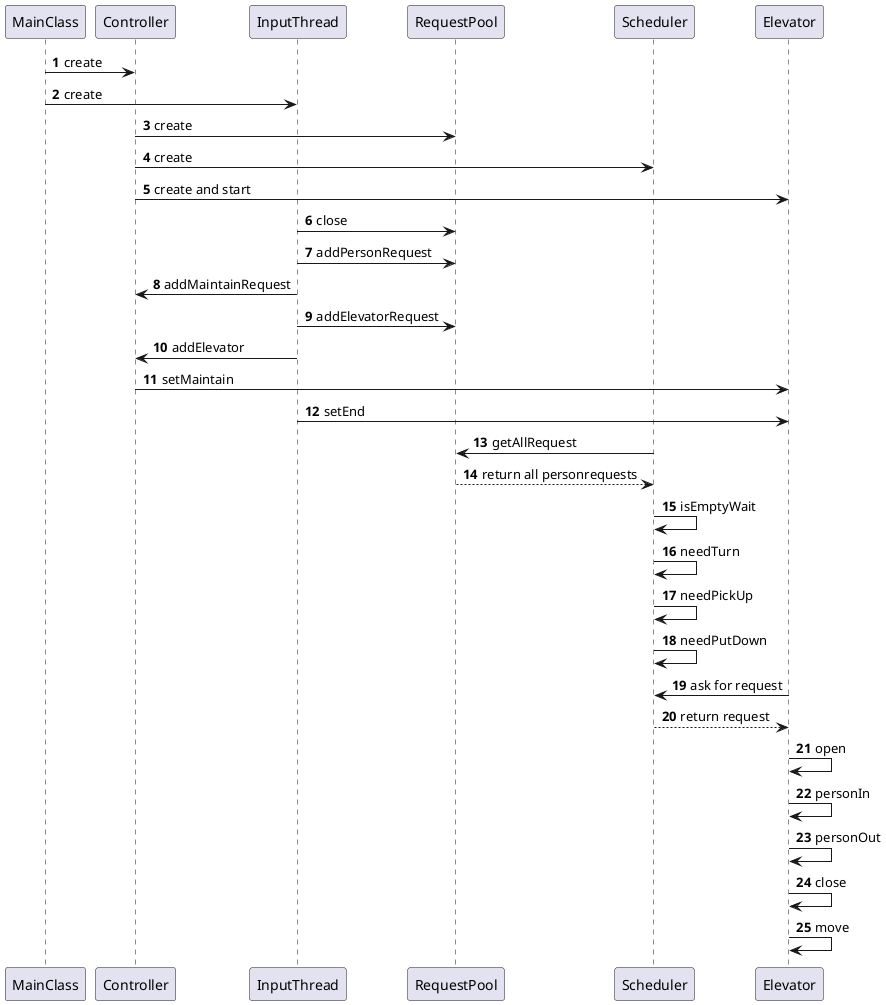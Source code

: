 @startuml
'https://plantuml.com/sequence-diagram

autonumber

MainClass -> Controller: create
MainClass -> InputThread: create
Controller -> RequestPool: create
Controller -> Scheduler: create
Controller -> Elevator: create and start
InputThread -> RequestPool: close
InputThread -> RequestPool: addPersonRequest
InputThread -> Controller: addMaintainRequest
InputThread -> RequestPool: addElevatorRequest
InputThread -> Controller: addElevator
Controller -> Elevator: setMaintain
InputThread -> Elevator: setEnd
Scheduler -> RequestPool: getAllRequest
RequestPool --> Scheduler: return all personrequests
Scheduler -> Scheduler: isEmptyWait
Scheduler -> Scheduler: needTurn
Scheduler -> Scheduler: needPickUp
Scheduler -> Scheduler: needPutDown

Elevator -> Scheduler: ask for request
Elevator <-- Scheduler: return request
Elevator -> Elevator: open
Elevator -> Elevator: personIn
Elevator -> Elevator: personOut
Elevator -> Elevator: close
Elevator -> Elevator: move
@enduml